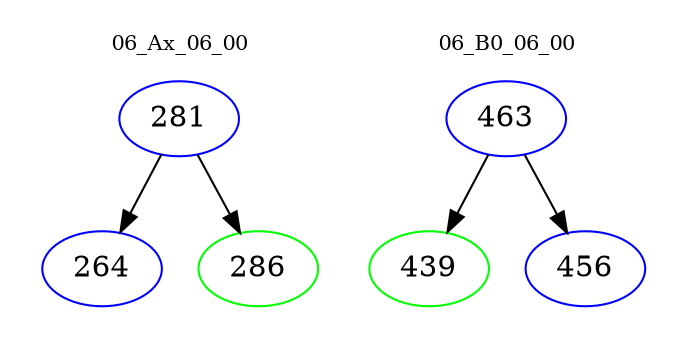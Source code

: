 digraph{
subgraph cluster_0 {
color = white
label = "06_Ax_06_00";
fontsize=10;
T0_281 [label="281", color="blue"]
T0_281 -> T0_264 [color="black"]
T0_264 [label="264", color="blue"]
T0_281 -> T0_286 [color="black"]
T0_286 [label="286", color="green"]
}
subgraph cluster_1 {
color = white
label = "06_B0_06_00";
fontsize=10;
T1_463 [label="463", color="blue"]
T1_463 -> T1_439 [color="black"]
T1_439 [label="439", color="green"]
T1_463 -> T1_456 [color="black"]
T1_456 [label="456", color="blue"]
}
}
